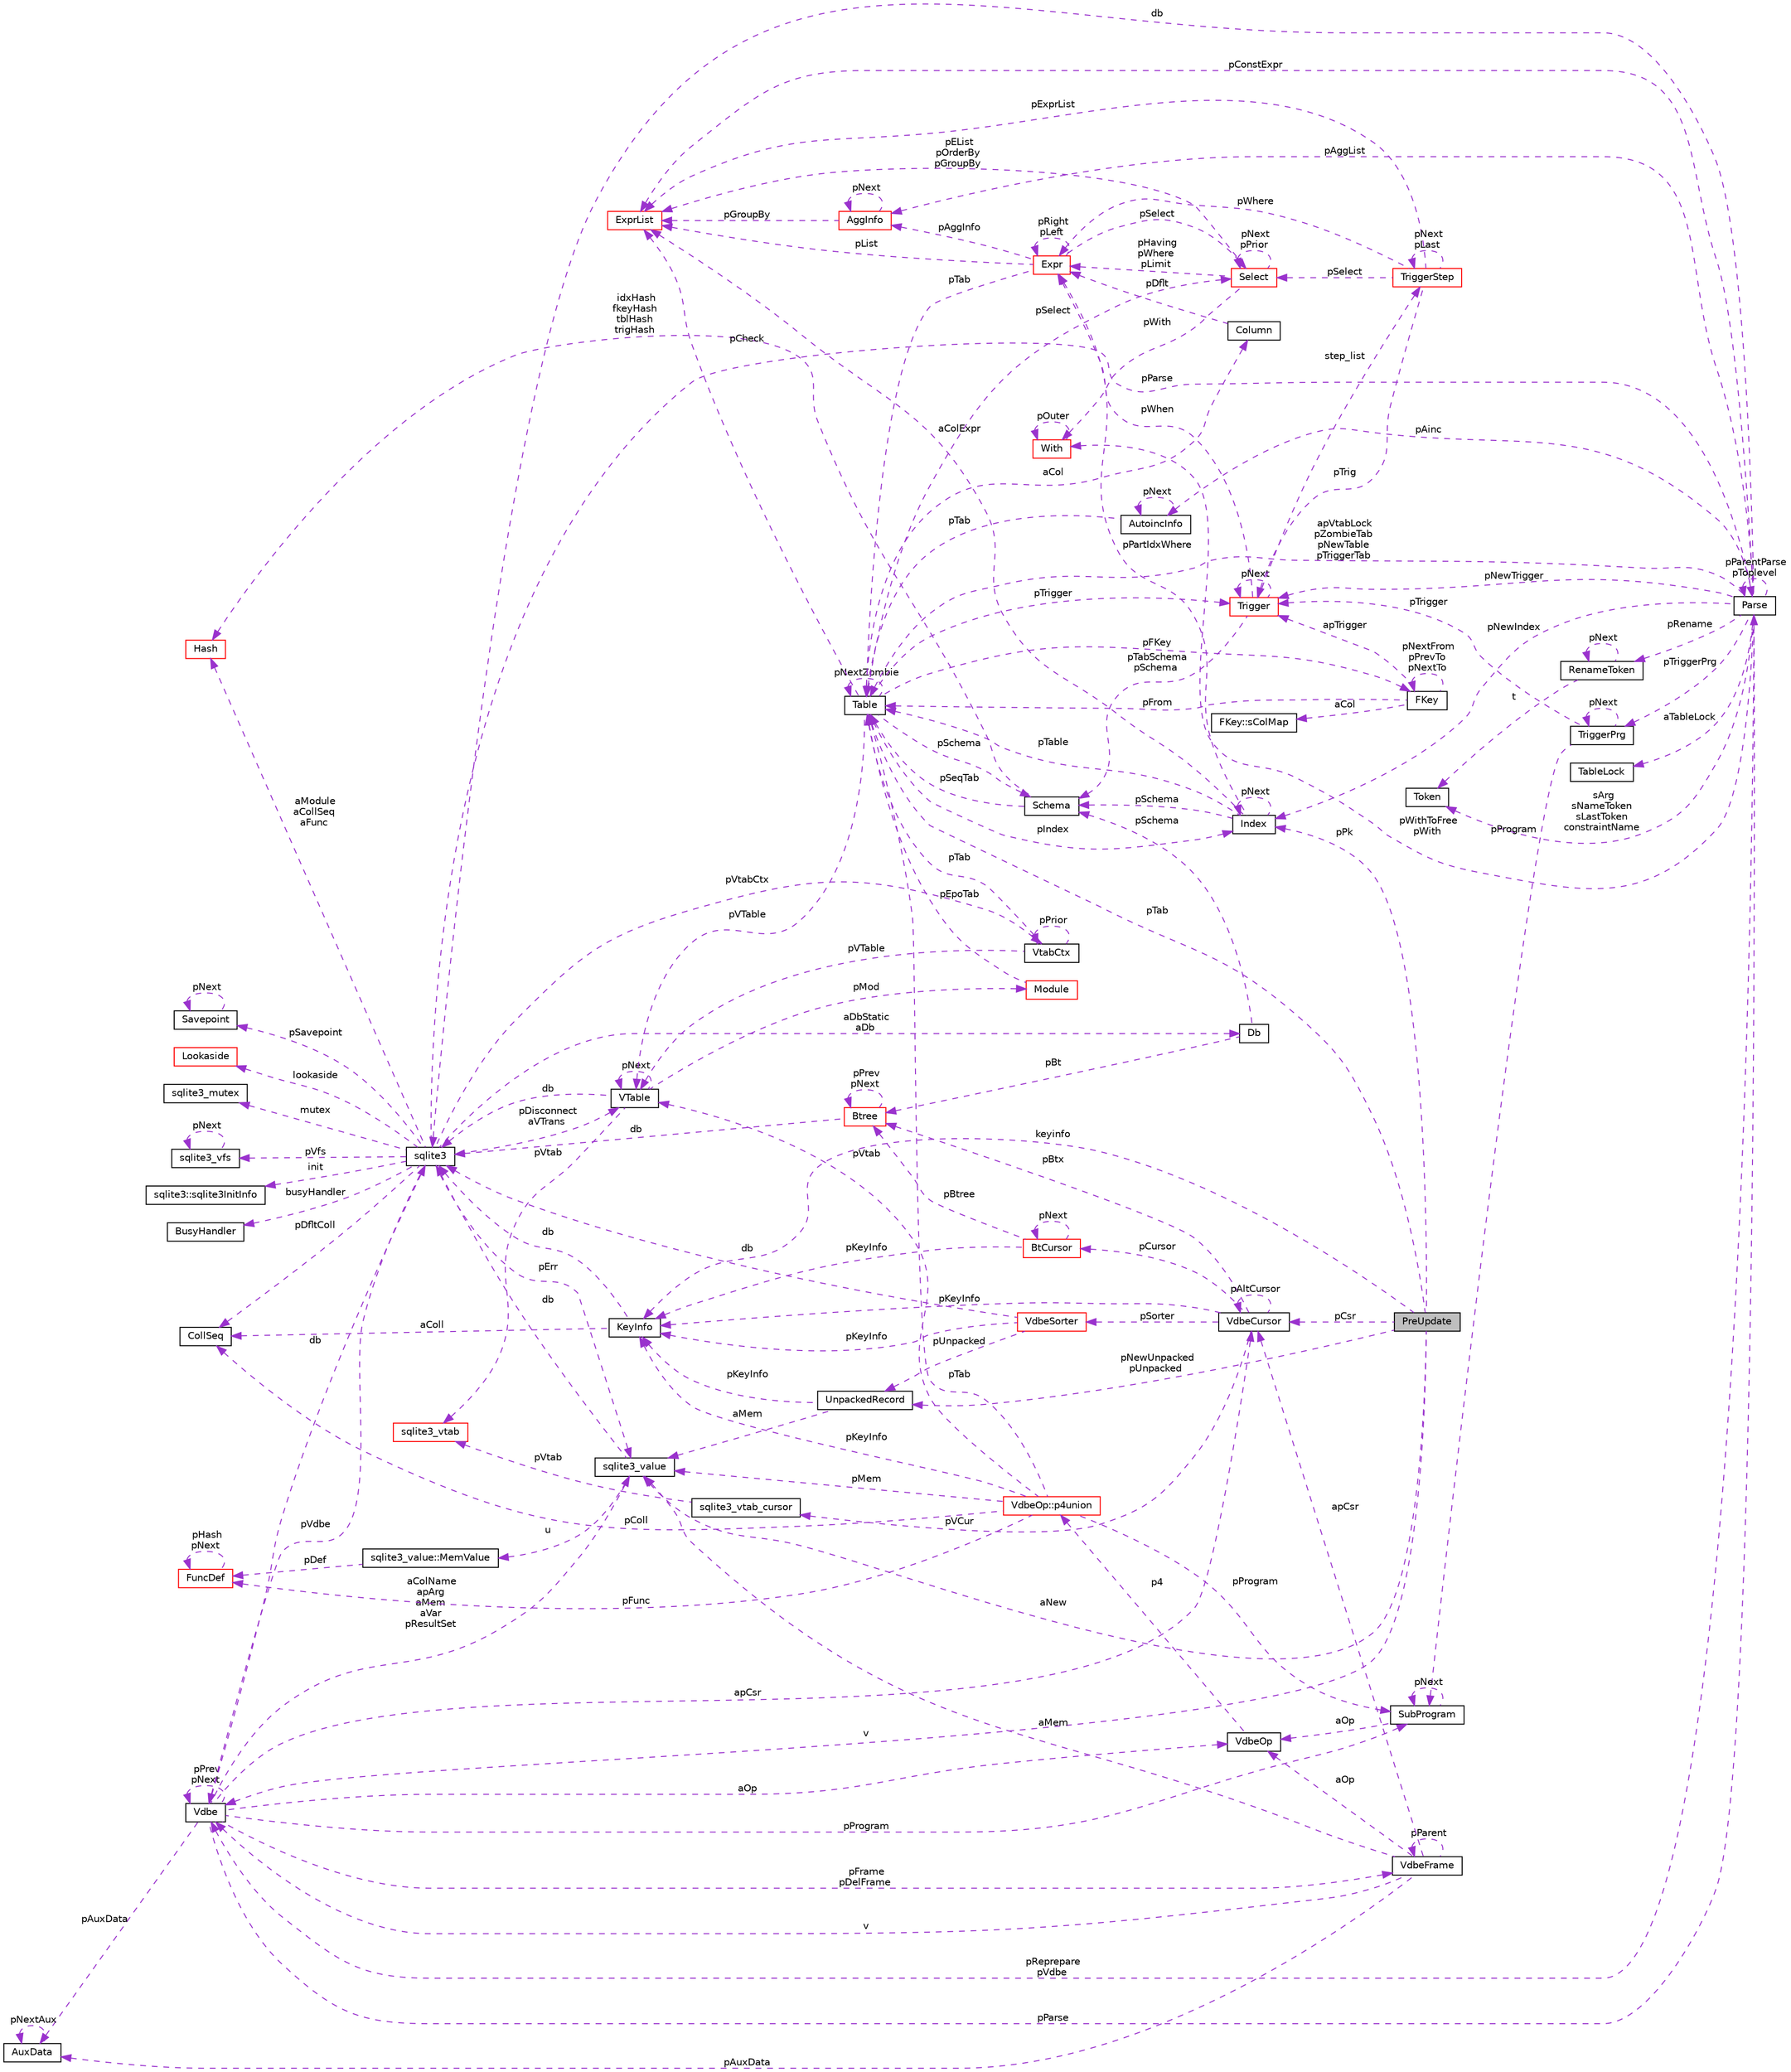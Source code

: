 digraph "PreUpdate"
{
 // LATEX_PDF_SIZE
  edge [fontname="Helvetica",fontsize="10",labelfontname="Helvetica",labelfontsize="10"];
  node [fontname="Helvetica",fontsize="10",shape=record];
  rankdir="LR";
  Node1 [label="PreUpdate",height=0.2,width=0.4,color="black", fillcolor="grey75", style="filled", fontcolor="black",tooltip=" "];
  Node2 -> Node1 [dir="back",color="darkorchid3",fontsize="10",style="dashed",label=" v" ,fontname="Helvetica"];
  Node2 [label="Vdbe",height=0.2,width=0.4,color="black", fillcolor="white", style="filled",URL="$structVdbe.html",tooltip=" "];
  Node2 -> Node2 [dir="back",color="darkorchid3",fontsize="10",style="dashed",label=" pPrev\npNext" ,fontname="Helvetica"];
  Node3 -> Node2 [dir="back",color="darkorchid3",fontsize="10",style="dashed",label=" db" ,fontname="Helvetica"];
  Node3 [label="sqlite3",height=0.2,width=0.4,color="black", fillcolor="white", style="filled",URL="$structsqlite3.html",tooltip=" "];
  Node2 -> Node3 [dir="back",color="darkorchid3",fontsize="10",style="dashed",label=" pVdbe" ,fontname="Helvetica"];
  Node4 -> Node3 [dir="back",color="darkorchid3",fontsize="10",style="dashed",label=" pSavepoint" ,fontname="Helvetica"];
  Node4 [label="Savepoint",height=0.2,width=0.4,color="black", fillcolor="white", style="filled",URL="$structSavepoint.html",tooltip=" "];
  Node4 -> Node4 [dir="back",color="darkorchid3",fontsize="10",style="dashed",label=" pNext" ,fontname="Helvetica"];
  Node5 -> Node3 [dir="back",color="darkorchid3",fontsize="10",style="dashed",label=" lookaside" ,fontname="Helvetica"];
  Node5 [label="Lookaside",height=0.2,width=0.4,color="red", fillcolor="white", style="filled",URL="$structLookaside.html",tooltip=" "];
  Node7 -> Node3 [dir="back",color="darkorchid3",fontsize="10",style="dashed",label=" pErr" ,fontname="Helvetica"];
  Node7 [label="sqlite3_value",height=0.2,width=0.4,color="black", fillcolor="white", style="filled",URL="$structsqlite3__value.html",tooltip=" "];
  Node3 -> Node7 [dir="back",color="darkorchid3",fontsize="10",style="dashed",label=" db" ,fontname="Helvetica"];
  Node8 -> Node7 [dir="back",color="darkorchid3",fontsize="10",style="dashed",label=" u" ,fontname="Helvetica"];
  Node8 [label="sqlite3_value::MemValue",height=0.2,width=0.4,color="black", fillcolor="white", style="filled",URL="$unionsqlite3__value_1_1MemValue.html",tooltip=" "];
  Node9 -> Node8 [dir="back",color="darkorchid3",fontsize="10",style="dashed",label=" pDef" ,fontname="Helvetica"];
  Node9 [label="FuncDef",height=0.2,width=0.4,color="red", fillcolor="white", style="filled",URL="$structFuncDef.html",tooltip=" "];
  Node9 -> Node9 [dir="back",color="darkorchid3",fontsize="10",style="dashed",label=" pHash\npNext" ,fontname="Helvetica"];
  Node11 -> Node3 [dir="back",color="darkorchid3",fontsize="10",style="dashed",label=" mutex" ,fontname="Helvetica"];
  Node11 [label="sqlite3_mutex",height=0.2,width=0.4,color="black", fillcolor="white", style="filled",URL="$structsqlite3__mutex.html",tooltip=" "];
  Node12 -> Node3 [dir="back",color="darkorchid3",fontsize="10",style="dashed",label=" pVfs" ,fontname="Helvetica"];
  Node12 [label="sqlite3_vfs",height=0.2,width=0.4,color="black", fillcolor="white", style="filled",URL="$structsqlite3__vfs.html",tooltip=" "];
  Node12 -> Node12 [dir="back",color="darkorchid3",fontsize="10",style="dashed",label=" pNext" ,fontname="Helvetica"];
  Node13 -> Node3 [dir="back",color="darkorchid3",fontsize="10",style="dashed",label=" init" ,fontname="Helvetica"];
  Node13 [label="sqlite3::sqlite3InitInfo",height=0.2,width=0.4,color="black", fillcolor="white", style="filled",URL="$structsqlite3_1_1sqlite3InitInfo.html",tooltip=" "];
  Node14 -> Node3 [dir="back",color="darkorchid3",fontsize="10",style="dashed",label=" busyHandler" ,fontname="Helvetica"];
  Node14 [label="BusyHandler",height=0.2,width=0.4,color="black", fillcolor="white", style="filled",URL="$structBusyHandler.html",tooltip=" "];
  Node15 -> Node3 [dir="back",color="darkorchid3",fontsize="10",style="dashed",label=" pVtabCtx" ,fontname="Helvetica"];
  Node15 [label="VtabCtx",height=0.2,width=0.4,color="black", fillcolor="white", style="filled",URL="$structVtabCtx.html",tooltip=" "];
  Node15 -> Node15 [dir="back",color="darkorchid3",fontsize="10",style="dashed",label=" pPrior" ,fontname="Helvetica"];
  Node16 -> Node15 [dir="back",color="darkorchid3",fontsize="10",style="dashed",label=" pVTable" ,fontname="Helvetica"];
  Node16 [label="VTable",height=0.2,width=0.4,color="black", fillcolor="white", style="filled",URL="$structVTable.html",tooltip=" "];
  Node3 -> Node16 [dir="back",color="darkorchid3",fontsize="10",style="dashed",label=" db" ,fontname="Helvetica"];
  Node16 -> Node16 [dir="back",color="darkorchid3",fontsize="10",style="dashed",label=" pNext" ,fontname="Helvetica"];
  Node17 -> Node16 [dir="back",color="darkorchid3",fontsize="10",style="dashed",label=" pMod" ,fontname="Helvetica"];
  Node17 [label="Module",height=0.2,width=0.4,color="red", fillcolor="white", style="filled",URL="$structModule.html",tooltip=" "];
  Node19 -> Node17 [dir="back",color="darkorchid3",fontsize="10",style="dashed",label=" pEpoTab" ,fontname="Helvetica"];
  Node19 [label="Table",height=0.2,width=0.4,color="black", fillcolor="white", style="filled",URL="$structTable.html",tooltip=" "];
  Node20 -> Node19 [dir="back",color="darkorchid3",fontsize="10",style="dashed",label=" pSchema" ,fontname="Helvetica"];
  Node20 [label="Schema",height=0.2,width=0.4,color="black", fillcolor="white", style="filled",URL="$structSchema.html",tooltip=" "];
  Node19 -> Node20 [dir="back",color="darkorchid3",fontsize="10",style="dashed",label=" pSeqTab" ,fontname="Helvetica"];
  Node21 -> Node20 [dir="back",color="darkorchid3",fontsize="10",style="dashed",label=" idxHash\nfkeyHash\ntblHash\ntrigHash" ,fontname="Helvetica"];
  Node21 [label="Hash",height=0.2,width=0.4,color="red", fillcolor="white", style="filled",URL="$structHash.html",tooltip=" "];
  Node24 -> Node19 [dir="back",color="darkorchid3",fontsize="10",style="dashed",label=" aCol" ,fontname="Helvetica"];
  Node24 [label="Column",height=0.2,width=0.4,color="black", fillcolor="white", style="filled",URL="$structColumn.html",tooltip=" "];
  Node25 -> Node24 [dir="back",color="darkorchid3",fontsize="10",style="dashed",label=" pDflt" ,fontname="Helvetica"];
  Node25 [label="Expr",height=0.2,width=0.4,color="red", fillcolor="white", style="filled",URL="$structExpr.html",tooltip=" "];
  Node26 -> Node25 [dir="back",color="darkorchid3",fontsize="10",style="dashed",label=" pAggInfo" ,fontname="Helvetica"];
  Node26 [label="AggInfo",height=0.2,width=0.4,color="red", fillcolor="white", style="filled",URL="$structAggInfo.html",tooltip=" "];
  Node26 -> Node26 [dir="back",color="darkorchid3",fontsize="10",style="dashed",label=" pNext" ,fontname="Helvetica"];
  Node29 -> Node26 [dir="back",color="darkorchid3",fontsize="10",style="dashed",label=" pGroupBy" ,fontname="Helvetica"];
  Node29 [label="ExprList",height=0.2,width=0.4,color="red", fillcolor="white", style="filled",URL="$structExprList.html",tooltip=" "];
  Node25 -> Node25 [dir="back",color="darkorchid3",fontsize="10",style="dashed",label=" pRight\npLeft" ,fontname="Helvetica"];
  Node19 -> Node25 [dir="back",color="darkorchid3",fontsize="10",style="dashed",label=" pTab" ,fontname="Helvetica"];
  Node31 -> Node25 [dir="back",color="darkorchid3",fontsize="10",style="dashed",label=" pSelect" ,fontname="Helvetica"];
  Node31 [label="Select",height=0.2,width=0.4,color="red", fillcolor="white", style="filled",URL="$structSelect.html",tooltip=" "];
  Node25 -> Node31 [dir="back",color="darkorchid3",fontsize="10",style="dashed",label=" pHaving\npWhere\npLimit" ,fontname="Helvetica"];
  Node32 -> Node31 [dir="back",color="darkorchid3",fontsize="10",style="dashed",label=" pWith" ,fontname="Helvetica"];
  Node32 [label="With",height=0.2,width=0.4,color="red", fillcolor="white", style="filled",URL="$structWith.html",tooltip=" "];
  Node32 -> Node32 [dir="back",color="darkorchid3",fontsize="10",style="dashed",label=" pOuter" ,fontname="Helvetica"];
  Node31 -> Node31 [dir="back",color="darkorchid3",fontsize="10",style="dashed",label=" pNext\npPrior" ,fontname="Helvetica"];
  Node29 -> Node31 [dir="back",color="darkorchid3",fontsize="10",style="dashed",label=" pEList\npOrderBy\npGroupBy" ,fontname="Helvetica"];
  Node29 -> Node25 [dir="back",color="darkorchid3",fontsize="10",style="dashed",label=" pList" ,fontname="Helvetica"];
  Node40 -> Node19 [dir="back",color="darkorchid3",fontsize="10",style="dashed",label=" pFKey" ,fontname="Helvetica"];
  Node40 [label="FKey",height=0.2,width=0.4,color="black", fillcolor="white", style="filled",URL="$structFKey.html",tooltip=" "];
  Node41 -> Node40 [dir="back",color="darkorchid3",fontsize="10",style="dashed",label=" aCol" ,fontname="Helvetica"];
  Node41 [label="FKey::sColMap",height=0.2,width=0.4,color="black", fillcolor="white", style="filled",URL="$structFKey_1_1sColMap.html",tooltip=" "];
  Node40 -> Node40 [dir="back",color="darkorchid3",fontsize="10",style="dashed",label=" pNextFrom\npPrevTo\npNextTo" ,fontname="Helvetica"];
  Node19 -> Node40 [dir="back",color="darkorchid3",fontsize="10",style="dashed",label=" pFrom" ,fontname="Helvetica"];
  Node42 -> Node40 [dir="back",color="darkorchid3",fontsize="10",style="dashed",label=" apTrigger" ,fontname="Helvetica"];
  Node42 [label="Trigger",height=0.2,width=0.4,color="red", fillcolor="white", style="filled",URL="$structTrigger.html",tooltip=" "];
  Node43 -> Node42 [dir="back",color="darkorchid3",fontsize="10",style="dashed",label=" step_list" ,fontname="Helvetica"];
  Node43 [label="TriggerStep",height=0.2,width=0.4,color="red", fillcolor="white", style="filled",URL="$structTriggerStep.html",tooltip=" "];
  Node43 -> Node43 [dir="back",color="darkorchid3",fontsize="10",style="dashed",label=" pNext\npLast" ,fontname="Helvetica"];
  Node25 -> Node43 [dir="back",color="darkorchid3",fontsize="10",style="dashed",label=" pWhere" ,fontname="Helvetica"];
  Node31 -> Node43 [dir="back",color="darkorchid3",fontsize="10",style="dashed",label=" pSelect" ,fontname="Helvetica"];
  Node42 -> Node43 [dir="back",color="darkorchid3",fontsize="10",style="dashed",label=" pTrig" ,fontname="Helvetica"];
  Node29 -> Node43 [dir="back",color="darkorchid3",fontsize="10",style="dashed",label=" pExprList" ,fontname="Helvetica"];
  Node20 -> Node42 [dir="back",color="darkorchid3",fontsize="10",style="dashed",label=" pTabSchema\npSchema" ,fontname="Helvetica"];
  Node25 -> Node42 [dir="back",color="darkorchid3",fontsize="10",style="dashed",label=" pWhen" ,fontname="Helvetica"];
  Node42 -> Node42 [dir="back",color="darkorchid3",fontsize="10",style="dashed",label=" pNext" ,fontname="Helvetica"];
  Node16 -> Node19 [dir="back",color="darkorchid3",fontsize="10",style="dashed",label=" pVTable" ,fontname="Helvetica"];
  Node19 -> Node19 [dir="back",color="darkorchid3",fontsize="10",style="dashed",label=" pNextZombie" ,fontname="Helvetica"];
  Node42 -> Node19 [dir="back",color="darkorchid3",fontsize="10",style="dashed",label=" pTrigger" ,fontname="Helvetica"];
  Node31 -> Node19 [dir="back",color="darkorchid3",fontsize="10",style="dashed",label=" pSelect" ,fontname="Helvetica"];
  Node29 -> Node19 [dir="back",color="darkorchid3",fontsize="10",style="dashed",label=" pCheck" ,fontname="Helvetica"];
  Node38 -> Node19 [dir="back",color="darkorchid3",fontsize="10",style="dashed",label=" pIndex" ,fontname="Helvetica"];
  Node38 [label="Index",height=0.2,width=0.4,color="black", fillcolor="white", style="filled",URL="$structIndex.html",tooltip=" "];
  Node20 -> Node38 [dir="back",color="darkorchid3",fontsize="10",style="dashed",label=" pSchema" ,fontname="Helvetica"];
  Node25 -> Node38 [dir="back",color="darkorchid3",fontsize="10",style="dashed",label=" pPartIdxWhere" ,fontname="Helvetica"];
  Node19 -> Node38 [dir="back",color="darkorchid3",fontsize="10",style="dashed",label=" pTable" ,fontname="Helvetica"];
  Node29 -> Node38 [dir="back",color="darkorchid3",fontsize="10",style="dashed",label=" aColExpr" ,fontname="Helvetica"];
  Node38 -> Node38 [dir="back",color="darkorchid3",fontsize="10",style="dashed",label=" pNext" ,fontname="Helvetica"];
  Node45 -> Node16 [dir="back",color="darkorchid3",fontsize="10",style="dashed",label=" pVtab" ,fontname="Helvetica"];
  Node45 [label="sqlite3_vtab",height=0.2,width=0.4,color="red", fillcolor="white", style="filled",URL="$structsqlite3__vtab.html",tooltip=" "];
  Node19 -> Node15 [dir="back",color="darkorchid3",fontsize="10",style="dashed",label=" pTab" ,fontname="Helvetica"];
  Node46 -> Node3 [dir="back",color="darkorchid3",fontsize="10",style="dashed",label=" pDfltColl" ,fontname="Helvetica"];
  Node46 [label="CollSeq",height=0.2,width=0.4,color="black", fillcolor="white", style="filled",URL="$structCollSeq.html",tooltip=" "];
  Node16 -> Node3 [dir="back",color="darkorchid3",fontsize="10",style="dashed",label=" pDisconnect\naVTrans" ,fontname="Helvetica"];
  Node47 -> Node3 [dir="back",color="darkorchid3",fontsize="10",style="dashed",label=" aDbStatic\naDb" ,fontname="Helvetica"];
  Node47 [label="Db",height=0.2,width=0.4,color="black", fillcolor="white", style="filled",URL="$structDb.html",tooltip=" "];
  Node20 -> Node47 [dir="back",color="darkorchid3",fontsize="10",style="dashed",label=" pSchema" ,fontname="Helvetica"];
  Node48 -> Node47 [dir="back",color="darkorchid3",fontsize="10",style="dashed",label=" pBt" ,fontname="Helvetica"];
  Node48 [label="Btree",height=0.2,width=0.4,color="red", fillcolor="white", style="filled",URL="$structBtree.html",tooltip=" "];
  Node3 -> Node48 [dir="back",color="darkorchid3",fontsize="10",style="dashed",label=" db" ,fontname="Helvetica"];
  Node48 -> Node48 [dir="back",color="darkorchid3",fontsize="10",style="dashed",label=" pPrev\npNext" ,fontname="Helvetica"];
  Node21 -> Node3 [dir="back",color="darkorchid3",fontsize="10",style="dashed",label=" aModule\naCollSeq\naFunc" ,fontname="Helvetica"];
  Node66 -> Node3 [dir="back",color="darkorchid3",fontsize="10",style="dashed",label=" pParse" ,fontname="Helvetica"];
  Node66 [label="Parse",height=0.2,width=0.4,color="black", fillcolor="white", style="filled",URL="$structParse.html",tooltip=" "];
  Node26 -> Node66 [dir="back",color="darkorchid3",fontsize="10",style="dashed",label=" pAggList" ,fontname="Helvetica"];
  Node2 -> Node66 [dir="back",color="darkorchid3",fontsize="10",style="dashed",label=" pReprepare\npVdbe" ,fontname="Helvetica"];
  Node3 -> Node66 [dir="back",color="darkorchid3",fontsize="10",style="dashed",label=" db" ,fontname="Helvetica"];
  Node67 -> Node66 [dir="back",color="darkorchid3",fontsize="10",style="dashed",label=" aTableLock" ,fontname="Helvetica"];
  Node67 [label="TableLock",height=0.2,width=0.4,color="black", fillcolor="white", style="filled",URL="$structTableLock.html",tooltip=" "];
  Node68 -> Node66 [dir="back",color="darkorchid3",fontsize="10",style="dashed",label=" sArg\nsNameToken\nsLastToken\nconstraintName" ,fontname="Helvetica"];
  Node68 [label="Token",height=0.2,width=0.4,color="black", fillcolor="white", style="filled",URL="$structToken.html",tooltip=" "];
  Node32 -> Node66 [dir="back",color="darkorchid3",fontsize="10",style="dashed",label=" pWithToFree\npWith" ,fontname="Helvetica"];
  Node19 -> Node66 [dir="back",color="darkorchid3",fontsize="10",style="dashed",label=" apVtabLock\npZombieTab\npNewTable\npTriggerTab" ,fontname="Helvetica"];
  Node42 -> Node66 [dir="back",color="darkorchid3",fontsize="10",style="dashed",label=" pNewTrigger" ,fontname="Helvetica"];
  Node69 -> Node66 [dir="back",color="darkorchid3",fontsize="10",style="dashed",label=" pTriggerPrg" ,fontname="Helvetica"];
  Node69 [label="TriggerPrg",height=0.2,width=0.4,color="black", fillcolor="white", style="filled",URL="$structTriggerPrg.html",tooltip=" "];
  Node70 -> Node69 [dir="back",color="darkorchid3",fontsize="10",style="dashed",label=" pProgram" ,fontname="Helvetica"];
  Node70 [label="SubProgram",height=0.2,width=0.4,color="black", fillcolor="white", style="filled",URL="$structSubProgram.html",tooltip=" "];
  Node70 -> Node70 [dir="back",color="darkorchid3",fontsize="10",style="dashed",label=" pNext" ,fontname="Helvetica"];
  Node71 -> Node70 [dir="back",color="darkorchid3",fontsize="10",style="dashed",label=" aOp" ,fontname="Helvetica"];
  Node71 [label="VdbeOp",height=0.2,width=0.4,color="black", fillcolor="white", style="filled",URL="$structVdbeOp.html",tooltip=" "];
  Node72 -> Node71 [dir="back",color="darkorchid3",fontsize="10",style="dashed",label=" p4" ,fontname="Helvetica"];
  Node72 [label="VdbeOp::p4union",height=0.2,width=0.4,color="red", fillcolor="white", style="filled",URL="$unionVdbeOp_1_1p4union.html",tooltip=" "];
  Node7 -> Node72 [dir="back",color="darkorchid3",fontsize="10",style="dashed",label=" pMem" ,fontname="Helvetica"];
  Node46 -> Node72 [dir="back",color="darkorchid3",fontsize="10",style="dashed",label=" pColl" ,fontname="Helvetica"];
  Node16 -> Node72 [dir="back",color="darkorchid3",fontsize="10",style="dashed",label=" pVtab" ,fontname="Helvetica"];
  Node19 -> Node72 [dir="back",color="darkorchid3",fontsize="10",style="dashed",label=" pTab" ,fontname="Helvetica"];
  Node70 -> Node72 [dir="back",color="darkorchid3",fontsize="10",style="dashed",label=" pProgram" ,fontname="Helvetica"];
  Node64 -> Node72 [dir="back",color="darkorchid3",fontsize="10",style="dashed",label=" pKeyInfo" ,fontname="Helvetica"];
  Node64 [label="KeyInfo",height=0.2,width=0.4,color="black", fillcolor="white", style="filled",URL="$structKeyInfo.html",tooltip=" "];
  Node3 -> Node64 [dir="back",color="darkorchid3",fontsize="10",style="dashed",label=" db" ,fontname="Helvetica"];
  Node46 -> Node64 [dir="back",color="darkorchid3",fontsize="10",style="dashed",label=" aColl" ,fontname="Helvetica"];
  Node9 -> Node72 [dir="back",color="darkorchid3",fontsize="10",style="dashed",label=" pFunc" ,fontname="Helvetica"];
  Node42 -> Node69 [dir="back",color="darkorchid3",fontsize="10",style="dashed",label=" pTrigger" ,fontname="Helvetica"];
  Node69 -> Node69 [dir="back",color="darkorchid3",fontsize="10",style="dashed",label=" pNext" ,fontname="Helvetica"];
  Node74 -> Node66 [dir="back",color="darkorchid3",fontsize="10",style="dashed",label=" pRename" ,fontname="Helvetica"];
  Node74 [label="RenameToken",height=0.2,width=0.4,color="black", fillcolor="white", style="filled",URL="$structRenameToken.html",tooltip=" "];
  Node68 -> Node74 [dir="back",color="darkorchid3",fontsize="10",style="dashed",label=" t" ,fontname="Helvetica"];
  Node74 -> Node74 [dir="back",color="darkorchid3",fontsize="10",style="dashed",label=" pNext" ,fontname="Helvetica"];
  Node38 -> Node66 [dir="back",color="darkorchid3",fontsize="10",style="dashed",label=" pNewIndex" ,fontname="Helvetica"];
  Node75 -> Node66 [dir="back",color="darkorchid3",fontsize="10",style="dashed",label=" pAinc" ,fontname="Helvetica"];
  Node75 [label="AutoincInfo",height=0.2,width=0.4,color="black", fillcolor="white", style="filled",URL="$structAutoincInfo.html",tooltip=" "];
  Node19 -> Node75 [dir="back",color="darkorchid3",fontsize="10",style="dashed",label=" pTab" ,fontname="Helvetica"];
  Node75 -> Node75 [dir="back",color="darkorchid3",fontsize="10",style="dashed",label=" pNext" ,fontname="Helvetica"];
  Node29 -> Node66 [dir="back",color="darkorchid3",fontsize="10",style="dashed",label=" pConstExpr" ,fontname="Helvetica"];
  Node66 -> Node66 [dir="back",color="darkorchid3",fontsize="10",style="dashed",label=" pParentParse\npToplevel" ,fontname="Helvetica"];
  Node7 -> Node2 [dir="back",color="darkorchid3",fontsize="10",style="dashed",label=" aColName\napArg\naMem\naVar\npResultSet" ,fontname="Helvetica"];
  Node76 -> Node2 [dir="back",color="darkorchid3",fontsize="10",style="dashed",label=" pFrame\npDelFrame" ,fontname="Helvetica"];
  Node76 [label="VdbeFrame",height=0.2,width=0.4,color="black", fillcolor="white", style="filled",URL="$structVdbeFrame.html",tooltip=" "];
  Node2 -> Node76 [dir="back",color="darkorchid3",fontsize="10",style="dashed",label=" v" ,fontname="Helvetica"];
  Node7 -> Node76 [dir="back",color="darkorchid3",fontsize="10",style="dashed",label=" aMem" ,fontname="Helvetica"];
  Node76 -> Node76 [dir="back",color="darkorchid3",fontsize="10",style="dashed",label=" pParent" ,fontname="Helvetica"];
  Node77 -> Node76 [dir="back",color="darkorchid3",fontsize="10",style="dashed",label=" pAuxData" ,fontname="Helvetica"];
  Node77 [label="AuxData",height=0.2,width=0.4,color="black", fillcolor="white", style="filled",URL="$structAuxData.html",tooltip=" "];
  Node77 -> Node77 [dir="back",color="darkorchid3",fontsize="10",style="dashed",label=" pNextAux" ,fontname="Helvetica"];
  Node78 -> Node76 [dir="back",color="darkorchid3",fontsize="10",style="dashed",label=" apCsr" ,fontname="Helvetica"];
  Node78 [label="VdbeCursor",height=0.2,width=0.4,color="black", fillcolor="white", style="filled",URL="$structVdbeCursor.html",tooltip=" "];
  Node50 -> Node78 [dir="back",color="darkorchid3",fontsize="10",style="dashed",label=" pCursor" ,fontname="Helvetica"];
  Node50 [label="BtCursor",height=0.2,width=0.4,color="red", fillcolor="white", style="filled",URL="$structBtCursor.html",tooltip=" "];
  Node50 -> Node50 [dir="back",color="darkorchid3",fontsize="10",style="dashed",label=" pNext" ,fontname="Helvetica"];
  Node64 -> Node50 [dir="back",color="darkorchid3",fontsize="10",style="dashed",label=" pKeyInfo" ,fontname="Helvetica"];
  Node48 -> Node50 [dir="back",color="darkorchid3",fontsize="10",style="dashed",label=" pBtree" ,fontname="Helvetica"];
  Node79 -> Node78 [dir="back",color="darkorchid3",fontsize="10",style="dashed",label=" pVCur" ,fontname="Helvetica"];
  Node79 [label="sqlite3_vtab_cursor",height=0.2,width=0.4,color="black", fillcolor="white", style="filled",URL="$structsqlite3__vtab__cursor.html",tooltip=" "];
  Node45 -> Node79 [dir="back",color="darkorchid3",fontsize="10",style="dashed",label=" pVtab" ,fontname="Helvetica"];
  Node78 -> Node78 [dir="back",color="darkorchid3",fontsize="10",style="dashed",label=" pAltCursor" ,fontname="Helvetica"];
  Node64 -> Node78 [dir="back",color="darkorchid3",fontsize="10",style="dashed",label=" pKeyInfo" ,fontname="Helvetica"];
  Node80 -> Node78 [dir="back",color="darkorchid3",fontsize="10",style="dashed",label=" pSorter" ,fontname="Helvetica"];
  Node80 [label="VdbeSorter",height=0.2,width=0.4,color="red", fillcolor="white", style="filled",URL="$structVdbeSorter.html",tooltip=" "];
  Node3 -> Node80 [dir="back",color="darkorchid3",fontsize="10",style="dashed",label=" db" ,fontname="Helvetica"];
  Node64 -> Node80 [dir="back",color="darkorchid3",fontsize="10",style="dashed",label=" pKeyInfo" ,fontname="Helvetica"];
  Node89 -> Node80 [dir="back",color="darkorchid3",fontsize="10",style="dashed",label=" pUnpacked" ,fontname="Helvetica"];
  Node89 [label="UnpackedRecord",height=0.2,width=0.4,color="black", fillcolor="white", style="filled",URL="$structUnpackedRecord.html",tooltip=" "];
  Node7 -> Node89 [dir="back",color="darkorchid3",fontsize="10",style="dashed",label=" aMem" ,fontname="Helvetica"];
  Node64 -> Node89 [dir="back",color="darkorchid3",fontsize="10",style="dashed",label=" pKeyInfo" ,fontname="Helvetica"];
  Node48 -> Node78 [dir="back",color="darkorchid3",fontsize="10",style="dashed",label=" pBtx" ,fontname="Helvetica"];
  Node71 -> Node76 [dir="back",color="darkorchid3",fontsize="10",style="dashed",label=" aOp" ,fontname="Helvetica"];
  Node77 -> Node2 [dir="back",color="darkorchid3",fontsize="10",style="dashed",label=" pAuxData" ,fontname="Helvetica"];
  Node70 -> Node2 [dir="back",color="darkorchid3",fontsize="10",style="dashed",label=" pProgram" ,fontname="Helvetica"];
  Node78 -> Node2 [dir="back",color="darkorchid3",fontsize="10",style="dashed",label=" apCsr" ,fontname="Helvetica"];
  Node66 -> Node2 [dir="back",color="darkorchid3",fontsize="10",style="dashed",label=" pParse" ,fontname="Helvetica"];
  Node71 -> Node2 [dir="back",color="darkorchid3",fontsize="10",style="dashed",label=" aOp" ,fontname="Helvetica"];
  Node7 -> Node1 [dir="back",color="darkorchid3",fontsize="10",style="dashed",label=" aNew" ,fontname="Helvetica"];
  Node19 -> Node1 [dir="back",color="darkorchid3",fontsize="10",style="dashed",label=" pTab" ,fontname="Helvetica"];
  Node78 -> Node1 [dir="back",color="darkorchid3",fontsize="10",style="dashed",label=" pCsr" ,fontname="Helvetica"];
  Node64 -> Node1 [dir="back",color="darkorchid3",fontsize="10",style="dashed",label=" keyinfo" ,fontname="Helvetica"];
  Node38 -> Node1 [dir="back",color="darkorchid3",fontsize="10",style="dashed",label=" pPk" ,fontname="Helvetica"];
  Node89 -> Node1 [dir="back",color="darkorchid3",fontsize="10",style="dashed",label=" pNewUnpacked\npUnpacked" ,fontname="Helvetica"];
}
